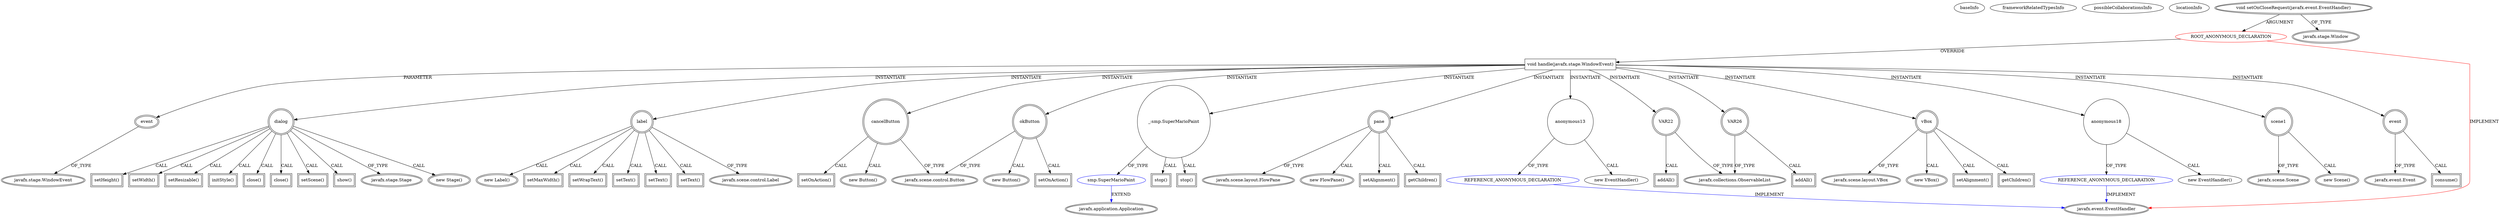 digraph {
baseInfo[graphId=265,category="extension_graph",isAnonymous=true,possibleRelation=true]
frameworkRelatedTypesInfo[0="javafx.event.EventHandler"]
possibleCollaborationsInfo[0="265~OVERRIDING_METHOD_DECLARATION-METHOD_CALL-~javafx.event.EventHandler ~javafx.application.Application ~true~false",1="265~OVERRIDING_METHOD_DECLARATION-INSTANTIATION-~javafx.event.EventHandler ~javafx.event.EventHandler ~true~true"]
locationInfo[projectName="DC37-Super-Mario-Paint",filePath="/DC37-Super-Mario-Paint/Super-Mario-Paint-master/src/smp/SuperMarioPaint.java",contextSignature="void setupCloseBehaviour(javafx.stage.Stage)",graphId="265"]
0[label="ROOT_ANONYMOUS_DECLARATION",vertexType="ROOT_ANONYMOUS_DECLARATION",isFrameworkType=false,color=red]
1[label="javafx.event.EventHandler",vertexType="FRAMEWORK_INTERFACE_TYPE",isFrameworkType=true,peripheries=2]
2[label="void setOnCloseRequest(javafx.event.EventHandler)",vertexType="OUTSIDE_CALL",isFrameworkType=true,peripheries=2]
3[label="javafx.stage.Window",vertexType="FRAMEWORK_CLASS_TYPE",isFrameworkType=true,peripheries=2]
4[label="void handle(javafx.stage.WindowEvent)",vertexType="OVERRIDING_METHOD_DECLARATION",isFrameworkType=false,shape=box]
5[label="event",vertexType="PARAMETER_DECLARATION",isFrameworkType=true,peripheries=2]
6[label="javafx.stage.WindowEvent",vertexType="FRAMEWORK_CLASS_TYPE",isFrameworkType=true,peripheries=2]
8[label="dialog",vertexType="VARIABLE_EXPRESION",isFrameworkType=true,peripheries=2,shape=circle]
9[label="javafx.stage.Stage",vertexType="FRAMEWORK_CLASS_TYPE",isFrameworkType=true,peripheries=2]
7[label="new Stage()",vertexType="CONSTRUCTOR_CALL",isFrameworkType=true,peripheries=2]
11[label="setHeight()",vertexType="INSIDE_CALL",isFrameworkType=true,peripheries=2,shape=box]
13[label="setWidth()",vertexType="INSIDE_CALL",isFrameworkType=true,peripheries=2,shape=box]
15[label="setResizable()",vertexType="INSIDE_CALL",isFrameworkType=true,peripheries=2,shape=box]
17[label="initStyle()",vertexType="INSIDE_CALL",isFrameworkType=true,peripheries=2,shape=box]
19[label="label",vertexType="VARIABLE_EXPRESION",isFrameworkType=true,peripheries=2,shape=circle]
20[label="javafx.scene.control.Label",vertexType="FRAMEWORK_CLASS_TYPE",isFrameworkType=true,peripheries=2]
18[label="new Label()",vertexType="CONSTRUCTOR_CALL",isFrameworkType=true,peripheries=2]
22[label="setMaxWidth()",vertexType="INSIDE_CALL",isFrameworkType=true,peripheries=2,shape=box]
24[label="setWrapText()",vertexType="INSIDE_CALL",isFrameworkType=true,peripheries=2,shape=box]
26[label="setText()",vertexType="INSIDE_CALL",isFrameworkType=true,peripheries=2,shape=box]
28[label="setText()",vertexType="INSIDE_CALL",isFrameworkType=true,peripheries=2,shape=box]
30[label="setText()",vertexType="INSIDE_CALL",isFrameworkType=true,peripheries=2,shape=box]
32[label="okButton",vertexType="VARIABLE_EXPRESION",isFrameworkType=true,peripheries=2,shape=circle]
33[label="javafx.scene.control.Button",vertexType="FRAMEWORK_CLASS_TYPE",isFrameworkType=true,peripheries=2]
31[label="new Button()",vertexType="CONSTRUCTOR_CALL",isFrameworkType=true,peripheries=2]
35[label="setOnAction()",vertexType="INSIDE_CALL",isFrameworkType=true,peripheries=2,shape=box]
37[label="anonymous13",vertexType="VARIABLE_EXPRESION",isFrameworkType=false,shape=circle]
38[label="REFERENCE_ANONYMOUS_DECLARATION",vertexType="REFERENCE_ANONYMOUS_DECLARATION",isFrameworkType=false,color=blue]
36[label="new EventHandler()",vertexType="CONSTRUCTOR_CALL",isFrameworkType=false]
41[label="close()",vertexType="INSIDE_CALL",isFrameworkType=true,peripheries=2,shape=box]
42[label="_:smp.SuperMarioPaint",vertexType="VARIABLE_EXPRESION",isFrameworkType=false,shape=circle]
44[label="smp.SuperMarioPaint",vertexType="REFERENCE_CLIENT_CLASS_DECLARATION",isFrameworkType=false,color=blue]
45[label="javafx.application.Application",vertexType="FRAMEWORK_CLASS_TYPE",isFrameworkType=true,peripheries=2]
43[label="stop()",vertexType="INSIDE_CALL",isFrameworkType=true,peripheries=2,shape=box]
47[label="cancelButton",vertexType="VARIABLE_EXPRESION",isFrameworkType=true,peripheries=2,shape=circle]
46[label="new Button()",vertexType="CONSTRUCTOR_CALL",isFrameworkType=true,peripheries=2]
50[label="setOnAction()",vertexType="INSIDE_CALL",isFrameworkType=true,peripheries=2,shape=box]
52[label="anonymous18",vertexType="VARIABLE_EXPRESION",isFrameworkType=false,shape=circle]
53[label="REFERENCE_ANONYMOUS_DECLARATION",vertexType="REFERENCE_ANONYMOUS_DECLARATION",isFrameworkType=false,color=blue]
51[label="new EventHandler()",vertexType="CONSTRUCTOR_CALL",isFrameworkType=false]
56[label="close()",vertexType="INSIDE_CALL",isFrameworkType=true,peripheries=2,shape=box]
58[label="pane",vertexType="VARIABLE_EXPRESION",isFrameworkType=true,peripheries=2,shape=circle]
59[label="javafx.scene.layout.FlowPane",vertexType="FRAMEWORK_CLASS_TYPE",isFrameworkType=true,peripheries=2]
57[label="new FlowPane()",vertexType="CONSTRUCTOR_CALL",isFrameworkType=true,peripheries=2]
61[label="setAlignment()",vertexType="INSIDE_CALL",isFrameworkType=true,peripheries=2,shape=box]
62[label="VAR22",vertexType="VARIABLE_EXPRESION",isFrameworkType=true,peripheries=2,shape=circle]
64[label="javafx.collections.ObservableList",vertexType="FRAMEWORK_INTERFACE_TYPE",isFrameworkType=true,peripheries=2]
63[label="addAll()",vertexType="INSIDE_CALL",isFrameworkType=true,peripheries=2,shape=box]
66[label="getChildren()",vertexType="INSIDE_CALL",isFrameworkType=true,peripheries=2,shape=box]
68[label="vBox",vertexType="VARIABLE_EXPRESION",isFrameworkType=true,peripheries=2,shape=circle]
69[label="javafx.scene.layout.VBox",vertexType="FRAMEWORK_CLASS_TYPE",isFrameworkType=true,peripheries=2]
67[label="new VBox()",vertexType="CONSTRUCTOR_CALL",isFrameworkType=true,peripheries=2]
71[label="setAlignment()",vertexType="INSIDE_CALL",isFrameworkType=true,peripheries=2,shape=box]
72[label="VAR26",vertexType="VARIABLE_EXPRESION",isFrameworkType=true,peripheries=2,shape=circle]
73[label="addAll()",vertexType="INSIDE_CALL",isFrameworkType=true,peripheries=2,shape=box]
76[label="getChildren()",vertexType="INSIDE_CALL",isFrameworkType=true,peripheries=2,shape=box]
78[label="scene1",vertexType="VARIABLE_EXPRESION",isFrameworkType=true,peripheries=2,shape=circle]
79[label="javafx.scene.Scene",vertexType="FRAMEWORK_CLASS_TYPE",isFrameworkType=true,peripheries=2]
77[label="new Scene()",vertexType="CONSTRUCTOR_CALL",isFrameworkType=true,peripheries=2]
81[label="setScene()",vertexType="INSIDE_CALL",isFrameworkType=true,peripheries=2,shape=box]
83[label="show()",vertexType="INSIDE_CALL",isFrameworkType=true,peripheries=2,shape=box]
85[label="stop()",vertexType="INSIDE_CALL",isFrameworkType=true,peripheries=2,shape=box]
86[label="event",vertexType="VARIABLE_EXPRESION",isFrameworkType=true,peripheries=2,shape=circle]
88[label="javafx.event.Event",vertexType="FRAMEWORK_CLASS_TYPE",isFrameworkType=true,peripheries=2]
87[label="consume()",vertexType="INSIDE_CALL",isFrameworkType=true,peripheries=2,shape=box]
0->1[label="IMPLEMENT",color=red]
2->0[label="ARGUMENT"]
2->3[label="OF_TYPE"]
0->4[label="OVERRIDE"]
5->6[label="OF_TYPE"]
4->5[label="PARAMETER"]
4->8[label="INSTANTIATE"]
8->9[label="OF_TYPE"]
8->7[label="CALL"]
8->11[label="CALL"]
8->13[label="CALL"]
8->15[label="CALL"]
8->17[label="CALL"]
4->19[label="INSTANTIATE"]
19->20[label="OF_TYPE"]
19->18[label="CALL"]
19->22[label="CALL"]
19->24[label="CALL"]
19->26[label="CALL"]
19->28[label="CALL"]
19->30[label="CALL"]
4->32[label="INSTANTIATE"]
32->33[label="OF_TYPE"]
32->31[label="CALL"]
32->35[label="CALL"]
4->37[label="INSTANTIATE"]
38->1[label="IMPLEMENT",color=blue]
37->38[label="OF_TYPE"]
37->36[label="CALL"]
8->41[label="CALL"]
4->42[label="INSTANTIATE"]
44->45[label="EXTEND",color=blue]
42->44[label="OF_TYPE"]
42->43[label="CALL"]
4->47[label="INSTANTIATE"]
47->33[label="OF_TYPE"]
47->46[label="CALL"]
47->50[label="CALL"]
4->52[label="INSTANTIATE"]
53->1[label="IMPLEMENT",color=blue]
52->53[label="OF_TYPE"]
52->51[label="CALL"]
8->56[label="CALL"]
4->58[label="INSTANTIATE"]
58->59[label="OF_TYPE"]
58->57[label="CALL"]
58->61[label="CALL"]
4->62[label="INSTANTIATE"]
62->64[label="OF_TYPE"]
62->63[label="CALL"]
58->66[label="CALL"]
4->68[label="INSTANTIATE"]
68->69[label="OF_TYPE"]
68->67[label="CALL"]
68->71[label="CALL"]
4->72[label="INSTANTIATE"]
72->64[label="OF_TYPE"]
72->73[label="CALL"]
68->76[label="CALL"]
4->78[label="INSTANTIATE"]
78->79[label="OF_TYPE"]
78->77[label="CALL"]
8->81[label="CALL"]
8->83[label="CALL"]
42->85[label="CALL"]
4->86[label="INSTANTIATE"]
86->88[label="OF_TYPE"]
86->87[label="CALL"]
}
